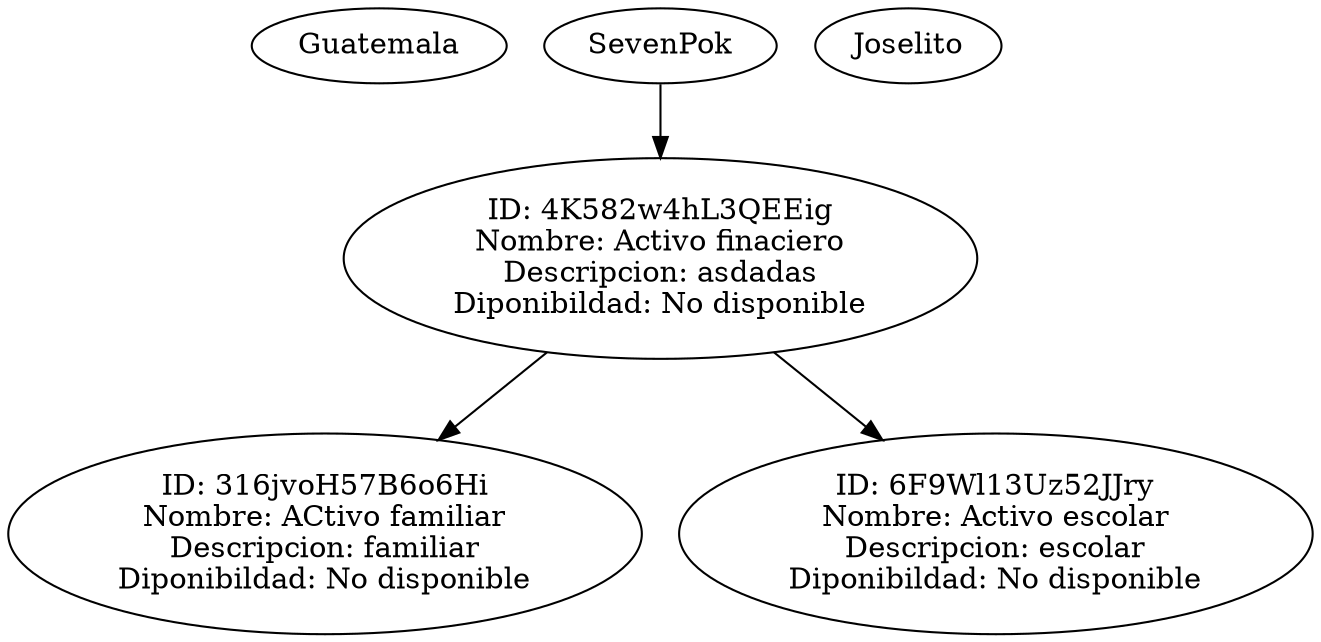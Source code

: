 digraph G {
Guatemala[label="Guatemala"]
SevenPokGuatemalaMicrosfot[label="SevenPok"]
SevenPokGuatemalaMicrosfot->SevenPokGuatemalaMicrosfot_4K582w4hL3QEEig
SevenPokGuatemalaMicrosfot_316jvoH57B6o6Hi[label="ID: 316jvoH57B6o6Hi"+"\nNombre: ACtivo familiar"+"\nDescripcion: familiar"+"\nDiponibildad: No disponible"]
SevenPokGuatemalaMicrosfot_4K582w4hL3QEEig[label="ID: 4K582w4hL3QEEig"+"\nNombre: Activo finaciero"+"\nDescripcion: asdadas"+"\nDiponibildad: No disponible"]
SevenPokGuatemalaMicrosfot_4K582w4hL3QEEig->SevenPokGuatemalaMicrosfot_316jvoH57B6o6Hi
SevenPokGuatemalaMicrosfot_4K582w4hL3QEEig->SevenPokGuatemalaMicrosfot_6F9Wl13Uz52JJry
SevenPokGuatemalaMicrosfot_6F9Wl13Uz52JJry[label="ID: 6F9Wl13Uz52JJry"+"\nNombre: Activo escolar"+"\nDescripcion: escolar"+"\nDiponibildad: No disponible"]
JoselitoGuatemalaMicrosfot[label="Joselito"]
}